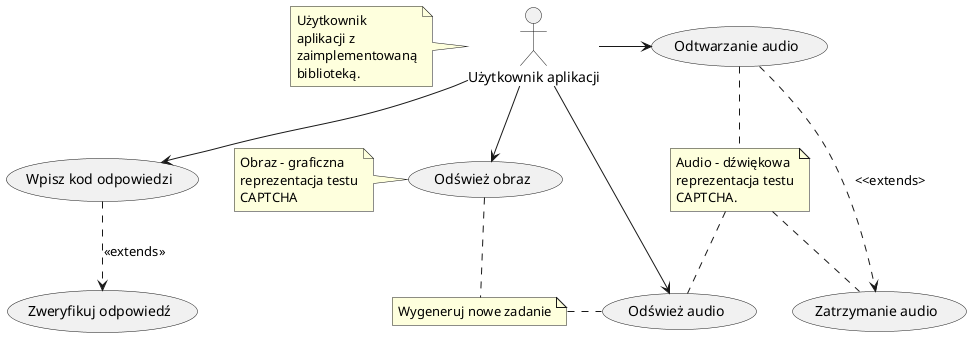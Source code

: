 @startuml
:Użytkownik aplikacji: as AppUser


usecase PlayAudio as "Odtwarzanie audio"

usecase StopAudio as "Zatrzymanie audio"

usecase RefreshAudio as "Odśwież audio"

usecase RefreshImg as "Odśwież obraz"

usecase TypeAnsewer as "Wpisz kod odpowiedzi"

usecase CheckAnswer as "Zweryfikuj odpowiedź"



AppUser -> PlayAudio
PlayAudio .> StopAudio : <<extends>
AppUser --> RefreshAudio
AppUser --> RefreshImg
AppUser --> TypeAnsewer
TypeAnsewer ..> CheckAnswer : <<extends>>




note left of RefreshImg
    Obraz - graficzna
    reprezentacja testu
    CAPTCHA
end note

note left of AppUser
    Użytkownik
    aplikacji z
    zaimplementowaną
    biblioteką.
end note

note "Audio - dźwiękowa\nreprezentacja testu\nCAPTCHA." as AudioNote
(PlayAudio) .. AudioNote
AudioNote .. (StopAudio)
AudioNote .. (RefreshAudio)

note "Wygeneruj nowe zadanie" as RefreshNote
(RefreshImg) .. RefreshNote
RefreshNote . (RefreshAudio)

@enduml